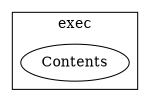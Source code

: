 /* Created by dotwrite for Matlab */
digraph dotwrite2 {
 size = "1,1";
 ratio = fill;
 concentrate = true;
 edge [constraint = true];
 subgraph cluster1 {
 label = "exec";
 URL = "index.html";
1;
}

 1 [URL="Contents.html",label="Contents"];
}